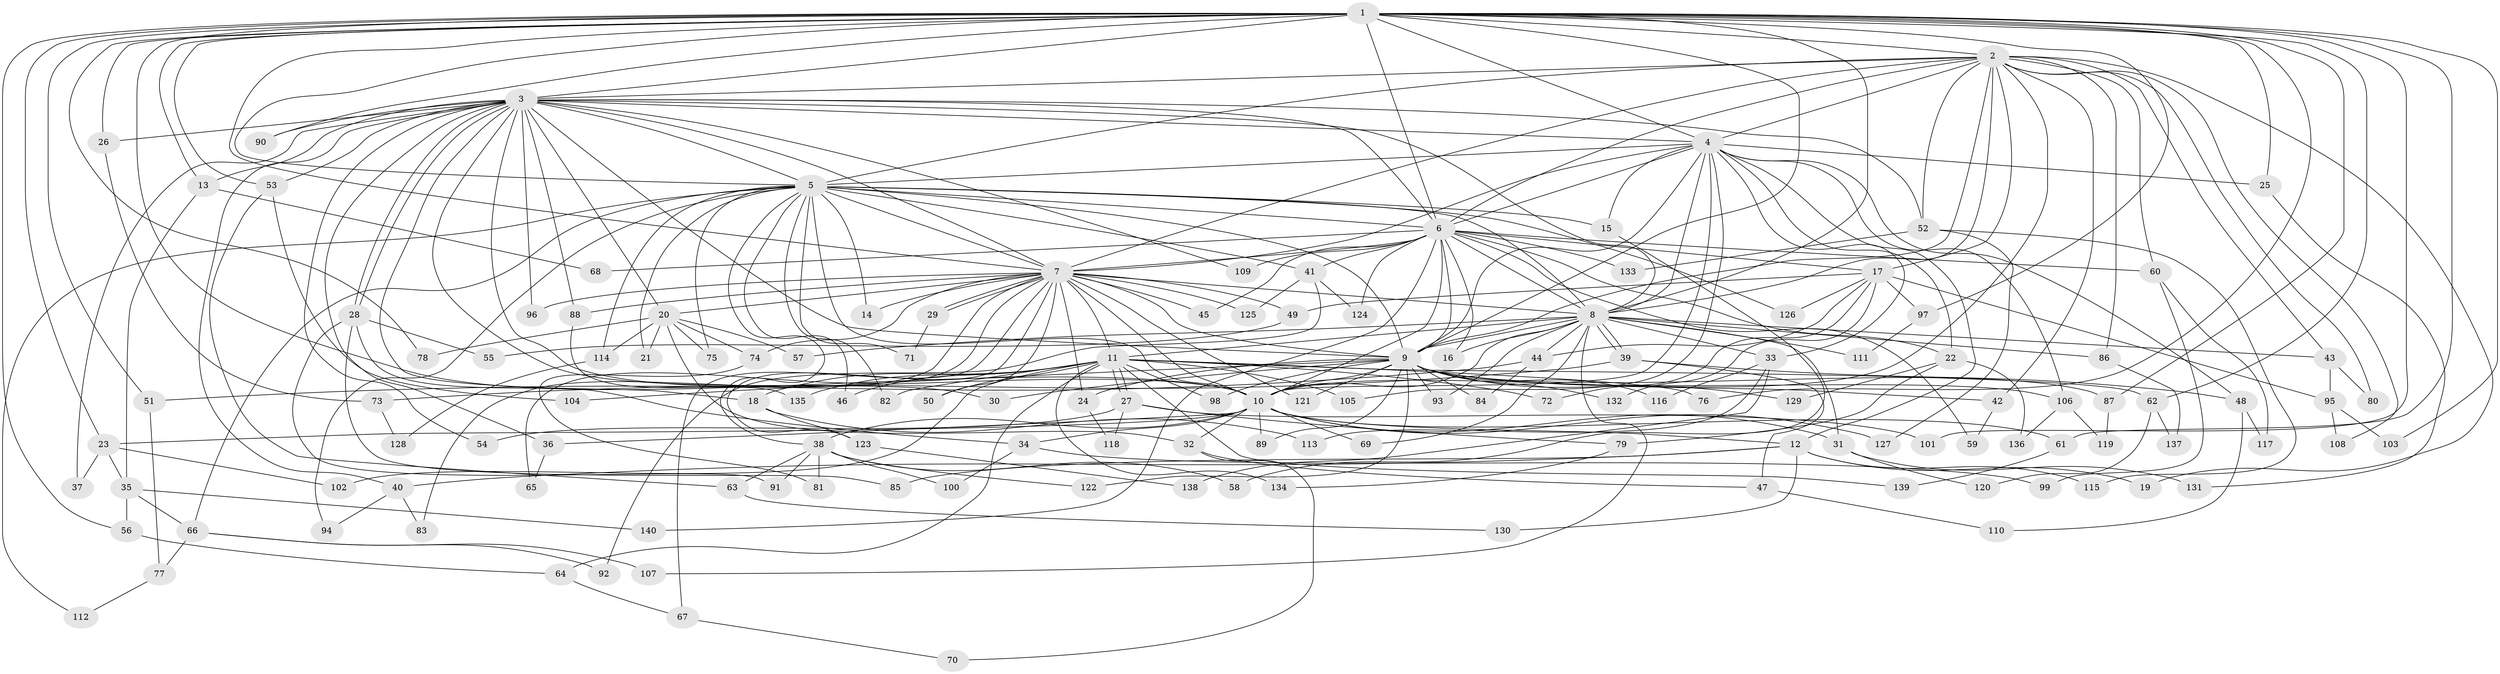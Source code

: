 // coarse degree distribution, {27: 0.014285714285714285, 19: 0.02857142857142857, 3: 0.21428571428571427, 2: 0.24285714285714285, 5: 0.11428571428571428, 4: 0.21428571428571427, 17: 0.04285714285714286, 8: 0.02857142857142857, 16: 0.02857142857142857, 22: 0.02857142857142857, 7: 0.014285714285714285, 6: 0.014285714285714285, 10: 0.014285714285714285}
// Generated by graph-tools (version 1.1) at 2025/36/03/04/25 23:36:34]
// undirected, 140 vertices, 305 edges
graph export_dot {
  node [color=gray90,style=filled];
  1;
  2;
  3;
  4;
  5;
  6;
  7;
  8;
  9;
  10;
  11;
  12;
  13;
  14;
  15;
  16;
  17;
  18;
  19;
  20;
  21;
  22;
  23;
  24;
  25;
  26;
  27;
  28;
  29;
  30;
  31;
  32;
  33;
  34;
  35;
  36;
  37;
  38;
  39;
  40;
  41;
  42;
  43;
  44;
  45;
  46;
  47;
  48;
  49;
  50;
  51;
  52;
  53;
  54;
  55;
  56;
  57;
  58;
  59;
  60;
  61;
  62;
  63;
  64;
  65;
  66;
  67;
  68;
  69;
  70;
  71;
  72;
  73;
  74;
  75;
  76;
  77;
  78;
  79;
  80;
  81;
  82;
  83;
  84;
  85;
  86;
  87;
  88;
  89;
  90;
  91;
  92;
  93;
  94;
  95;
  96;
  97;
  98;
  99;
  100;
  101;
  102;
  103;
  104;
  105;
  106;
  107;
  108;
  109;
  110;
  111;
  112;
  113;
  114;
  115;
  116;
  117;
  118;
  119;
  120;
  121;
  122;
  123;
  124;
  125;
  126;
  127;
  128;
  129;
  130;
  131;
  132;
  133;
  134;
  135;
  136;
  137;
  138;
  139;
  140;
  1 -- 2;
  1 -- 3;
  1 -- 4;
  1 -- 5;
  1 -- 6;
  1 -- 7;
  1 -- 8;
  1 -- 9;
  1 -- 10;
  1 -- 13;
  1 -- 23;
  1 -- 25;
  1 -- 26;
  1 -- 51;
  1 -- 53;
  1 -- 56;
  1 -- 61;
  1 -- 62;
  1 -- 76;
  1 -- 78;
  1 -- 87;
  1 -- 90;
  1 -- 97;
  1 -- 101;
  1 -- 103;
  2 -- 3;
  2 -- 4;
  2 -- 5;
  2 -- 6;
  2 -- 7;
  2 -- 8;
  2 -- 9;
  2 -- 10;
  2 -- 17;
  2 -- 19;
  2 -- 42;
  2 -- 43;
  2 -- 52;
  2 -- 60;
  2 -- 80;
  2 -- 86;
  2 -- 108;
  3 -- 4;
  3 -- 5;
  3 -- 6;
  3 -- 7;
  3 -- 8;
  3 -- 9;
  3 -- 10;
  3 -- 13;
  3 -- 18;
  3 -- 20;
  3 -- 26;
  3 -- 28;
  3 -- 28;
  3 -- 30;
  3 -- 36;
  3 -- 37;
  3 -- 40;
  3 -- 52;
  3 -- 53;
  3 -- 54;
  3 -- 88;
  3 -- 90;
  3 -- 96;
  3 -- 109;
  4 -- 5;
  4 -- 6;
  4 -- 7;
  4 -- 8;
  4 -- 9;
  4 -- 10;
  4 -- 12;
  4 -- 15;
  4 -- 22;
  4 -- 25;
  4 -- 33;
  4 -- 48;
  4 -- 105;
  4 -- 106;
  5 -- 6;
  5 -- 7;
  5 -- 8;
  5 -- 9;
  5 -- 10;
  5 -- 14;
  5 -- 15;
  5 -- 21;
  5 -- 38;
  5 -- 41;
  5 -- 46;
  5 -- 66;
  5 -- 71;
  5 -- 75;
  5 -- 82;
  5 -- 94;
  5 -- 112;
  5 -- 114;
  5 -- 126;
  6 -- 7;
  6 -- 8;
  6 -- 9;
  6 -- 10;
  6 -- 16;
  6 -- 17;
  6 -- 22;
  6 -- 41;
  6 -- 45;
  6 -- 59;
  6 -- 60;
  6 -- 68;
  6 -- 109;
  6 -- 124;
  6 -- 133;
  6 -- 140;
  7 -- 8;
  7 -- 9;
  7 -- 10;
  7 -- 11;
  7 -- 14;
  7 -- 20;
  7 -- 24;
  7 -- 29;
  7 -- 29;
  7 -- 45;
  7 -- 49;
  7 -- 50;
  7 -- 65;
  7 -- 67;
  7 -- 74;
  7 -- 83;
  7 -- 88;
  7 -- 96;
  7 -- 121;
  7 -- 123;
  7 -- 125;
  8 -- 9;
  8 -- 10;
  8 -- 11;
  8 -- 16;
  8 -- 31;
  8 -- 33;
  8 -- 39;
  8 -- 39;
  8 -- 43;
  8 -- 44;
  8 -- 57;
  8 -- 69;
  8 -- 86;
  8 -- 93;
  8 -- 107;
  8 -- 111;
  9 -- 10;
  9 -- 24;
  9 -- 30;
  9 -- 42;
  9 -- 84;
  9 -- 87;
  9 -- 89;
  9 -- 93;
  9 -- 98;
  9 -- 104;
  9 -- 106;
  9 -- 116;
  9 -- 121;
  9 -- 122;
  9 -- 129;
  9 -- 132;
  10 -- 12;
  10 -- 23;
  10 -- 31;
  10 -- 32;
  10 -- 34;
  10 -- 36;
  10 -- 38;
  10 -- 61;
  10 -- 69;
  10 -- 89;
  10 -- 127;
  11 -- 18;
  11 -- 27;
  11 -- 27;
  11 -- 46;
  11 -- 50;
  11 -- 62;
  11 -- 64;
  11 -- 72;
  11 -- 76;
  11 -- 82;
  11 -- 98;
  11 -- 102;
  11 -- 105;
  11 -- 134;
  11 -- 135;
  11 -- 139;
  12 -- 19;
  12 -- 40;
  12 -- 85;
  12 -- 115;
  12 -- 130;
  13 -- 35;
  13 -- 68;
  15 -- 58;
  17 -- 44;
  17 -- 49;
  17 -- 72;
  17 -- 95;
  17 -- 97;
  17 -- 126;
  17 -- 132;
  18 -- 113;
  18 -- 123;
  20 -- 21;
  20 -- 32;
  20 -- 57;
  20 -- 74;
  20 -- 75;
  20 -- 78;
  20 -- 114;
  22 -- 79;
  22 -- 129;
  22 -- 136;
  23 -- 35;
  23 -- 37;
  23 -- 102;
  24 -- 118;
  25 -- 131;
  26 -- 73;
  27 -- 54;
  27 -- 79;
  27 -- 101;
  27 -- 118;
  28 -- 34;
  28 -- 55;
  28 -- 85;
  28 -- 91;
  29 -- 71;
  31 -- 120;
  31 -- 131;
  32 -- 47;
  32 -- 70;
  33 -- 113;
  33 -- 116;
  33 -- 138;
  34 -- 99;
  34 -- 100;
  35 -- 56;
  35 -- 66;
  35 -- 140;
  36 -- 65;
  38 -- 58;
  38 -- 63;
  38 -- 81;
  38 -- 91;
  38 -- 100;
  38 -- 122;
  39 -- 47;
  39 -- 48;
  39 -- 73;
  40 -- 83;
  40 -- 94;
  41 -- 92;
  41 -- 124;
  41 -- 125;
  42 -- 59;
  43 -- 80;
  43 -- 95;
  44 -- 51;
  44 -- 84;
  47 -- 110;
  48 -- 110;
  48 -- 117;
  49 -- 55;
  51 -- 77;
  52 -- 115;
  52 -- 127;
  52 -- 133;
  53 -- 63;
  53 -- 104;
  56 -- 64;
  60 -- 99;
  60 -- 117;
  61 -- 139;
  62 -- 120;
  62 -- 137;
  63 -- 130;
  64 -- 67;
  66 -- 77;
  66 -- 92;
  66 -- 107;
  67 -- 70;
  73 -- 128;
  74 -- 81;
  77 -- 112;
  79 -- 134;
  86 -- 137;
  87 -- 119;
  88 -- 135;
  95 -- 103;
  95 -- 108;
  97 -- 111;
  106 -- 119;
  106 -- 136;
  114 -- 128;
  123 -- 138;
}
